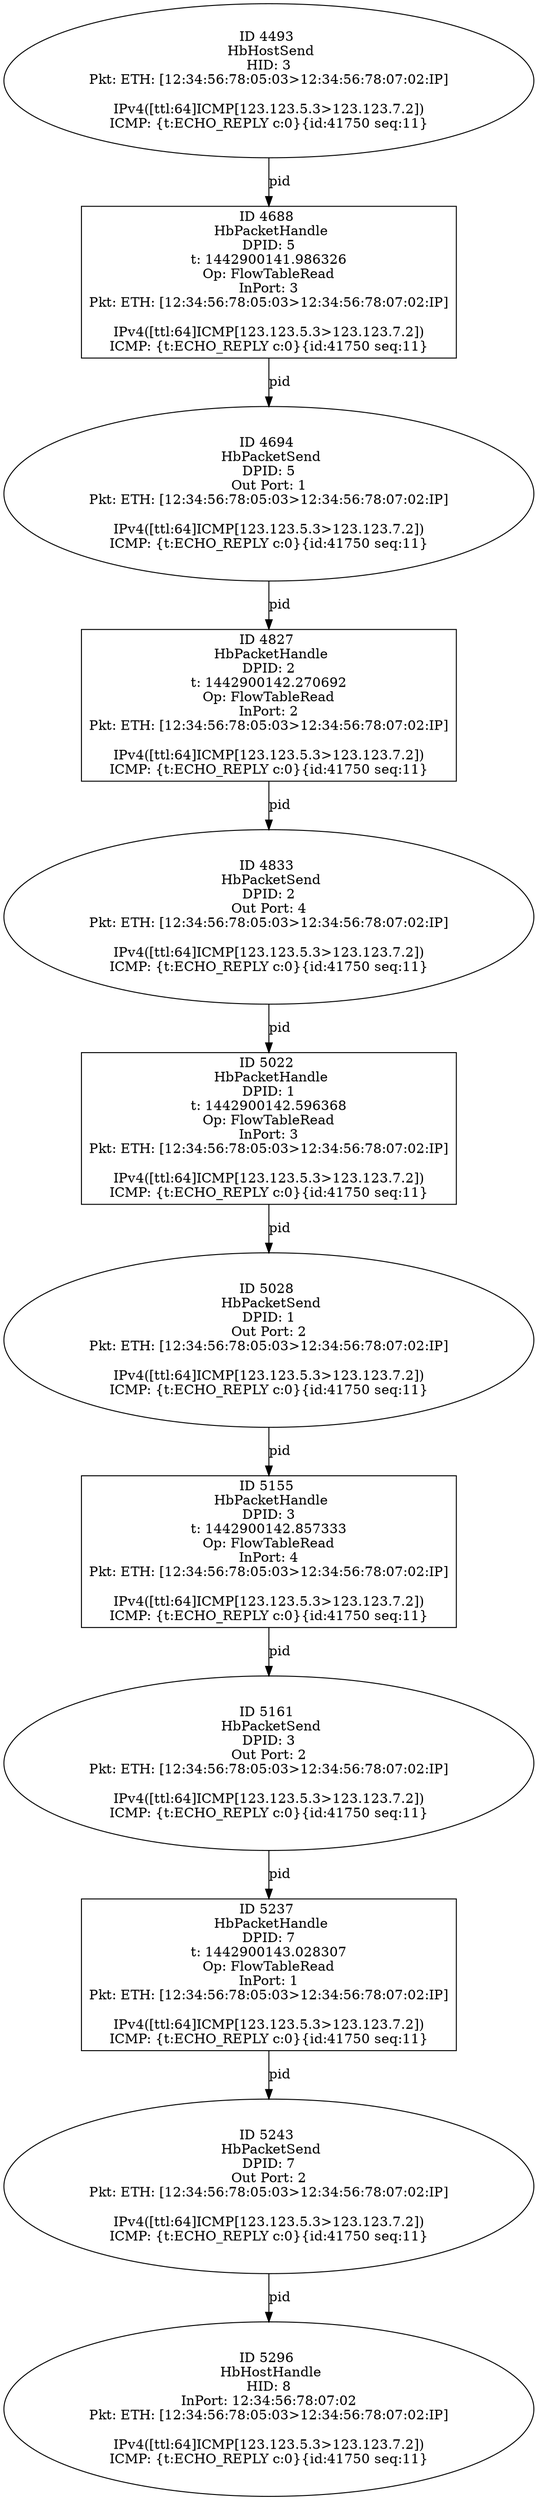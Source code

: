 strict digraph G {
4833 [shape=oval, event=<hb_events.HbPacketSend object at 0x108aab650>, label="ID 4833 
 HbPacketSend
DPID: 2
Out Port: 4
Pkt: ETH: [12:34:56:78:05:03>12:34:56:78:07:02:IP]

IPv4([ttl:64]ICMP[123.123.5.3>123.123.7.2])
ICMP: {t:ECHO_REPLY c:0}{id:41750 seq:11}"];
5155 [shape=box, event=<hb_events.HbPacketHandle object at 0x108d107d0>, label="ID 5155 
 HbPacketHandle
DPID: 3
t: 1442900142.857333
Op: FlowTableRead
InPort: 4
Pkt: ETH: [12:34:56:78:05:03>12:34:56:78:07:02:IP]

IPv4([ttl:64]ICMP[123.123.5.3>123.123.7.2])
ICMP: {t:ECHO_REPLY c:0}{id:41750 seq:11}"];
5028 [shape=oval, event=<hb_events.HbPacketSend object at 0x108be5bd0>, label="ID 5028 
 HbPacketSend
DPID: 1
Out Port: 2
Pkt: ETH: [12:34:56:78:05:03>12:34:56:78:07:02:IP]

IPv4([ttl:64]ICMP[123.123.5.3>123.123.7.2])
ICMP: {t:ECHO_REPLY c:0}{id:41750 seq:11}"];
4827 [shape=box, event=<hb_events.HbPacketHandle object at 0x108af8050>, label="ID 4827 
 HbPacketHandle
DPID: 2
t: 1442900142.270692
Op: FlowTableRead
InPort: 2
Pkt: ETH: [12:34:56:78:05:03>12:34:56:78:07:02:IP]

IPv4([ttl:64]ICMP[123.123.5.3>123.123.7.2])
ICMP: {t:ECHO_REPLY c:0}{id:41750 seq:11}"];
5161 [shape=oval, event=<hb_events.HbPacketSend object at 0x108d1dcd0>, label="ID 5161 
 HbPacketSend
DPID: 3
Out Port: 2
Pkt: ETH: [12:34:56:78:05:03>12:34:56:78:07:02:IP]

IPv4([ttl:64]ICMP[123.123.5.3>123.123.7.2])
ICMP: {t:ECHO_REPLY c:0}{id:41750 seq:11}"];
4493 [shape=oval, event=<hb_events.HbHostSend object at 0x1088a4a10>, label="ID 4493 
 HbHostSend
HID: 3
Pkt: ETH: [12:34:56:78:05:03>12:34:56:78:07:02:IP]

IPv4([ttl:64]ICMP[123.123.5.3>123.123.7.2])
ICMP: {t:ECHO_REPLY c:0}{id:41750 seq:11}"];
5296 [shape=oval, event=<hb_events.HbHostHandle object at 0x108dd1990>, label="ID 5296 
 HbHostHandle
HID: 8
InPort: 12:34:56:78:07:02
Pkt: ETH: [12:34:56:78:05:03>12:34:56:78:07:02:IP]

IPv4([ttl:64]ICMP[123.123.5.3>123.123.7.2])
ICMP: {t:ECHO_REPLY c:0}{id:41750 seq:11}"];
5237 [shape=box, event=<hb_events.HbPacketHandle object at 0x108d7ef90>, label="ID 5237 
 HbPacketHandle
DPID: 7
t: 1442900143.028307
Op: FlowTableRead
InPort: 1
Pkt: ETH: [12:34:56:78:05:03>12:34:56:78:07:02:IP]

IPv4([ttl:64]ICMP[123.123.5.3>123.123.7.2])
ICMP: {t:ECHO_REPLY c:0}{id:41750 seq:11}"];
4694 [shape=oval, event=<hb_events.HbPacketSend object at 0x1089c1cd0>, label="ID 4694 
 HbPacketSend
DPID: 5
Out Port: 1
Pkt: ETH: [12:34:56:78:05:03>12:34:56:78:07:02:IP]

IPv4([ttl:64]ICMP[123.123.5.3>123.123.7.2])
ICMP: {t:ECHO_REPLY c:0}{id:41750 seq:11}"];
4688 [shape=box, event=<hb_events.HbPacketHandle object at 0x1089bae50>, label="ID 4688 
 HbPacketHandle
DPID: 5
t: 1442900141.986326
Op: FlowTableRead
InPort: 3
Pkt: ETH: [12:34:56:78:05:03>12:34:56:78:07:02:IP]

IPv4([ttl:64]ICMP[123.123.5.3>123.123.7.2])
ICMP: {t:ECHO_REPLY c:0}{id:41750 seq:11}"];
5243 [shape=oval, event=<hb_events.HbPacketSend object at 0x108da0990>, label="ID 5243 
 HbPacketSend
DPID: 7
Out Port: 2
Pkt: ETH: [12:34:56:78:05:03>12:34:56:78:07:02:IP]

IPv4([ttl:64]ICMP[123.123.5.3>123.123.7.2])
ICMP: {t:ECHO_REPLY c:0}{id:41750 seq:11}"];
5022 [shape=box, event=<hb_events.HbPacketHandle object at 0x108be55d0>, label="ID 5022 
 HbPacketHandle
DPID: 1
t: 1442900142.596368
Op: FlowTableRead
InPort: 3
Pkt: ETH: [12:34:56:78:05:03>12:34:56:78:07:02:IP]

IPv4([ttl:64]ICMP[123.123.5.3>123.123.7.2])
ICMP: {t:ECHO_REPLY c:0}{id:41750 seq:11}"];
4833 -> 5022  [rel=pid, label=pid];
5155 -> 5161  [rel=pid, label=pid];
5028 -> 5155  [rel=pid, label=pid];
5161 -> 5237  [rel=pid, label=pid];
4493 -> 4688  [rel=pid, label=pid];
5243 -> 5296  [rel=pid, label=pid];
5237 -> 5243  [rel=pid, label=pid];
4694 -> 4827  [rel=pid, label=pid];
4688 -> 4694  [rel=pid, label=pid];
4827 -> 4833  [rel=pid, label=pid];
5022 -> 5028  [rel=pid, label=pid];
}
